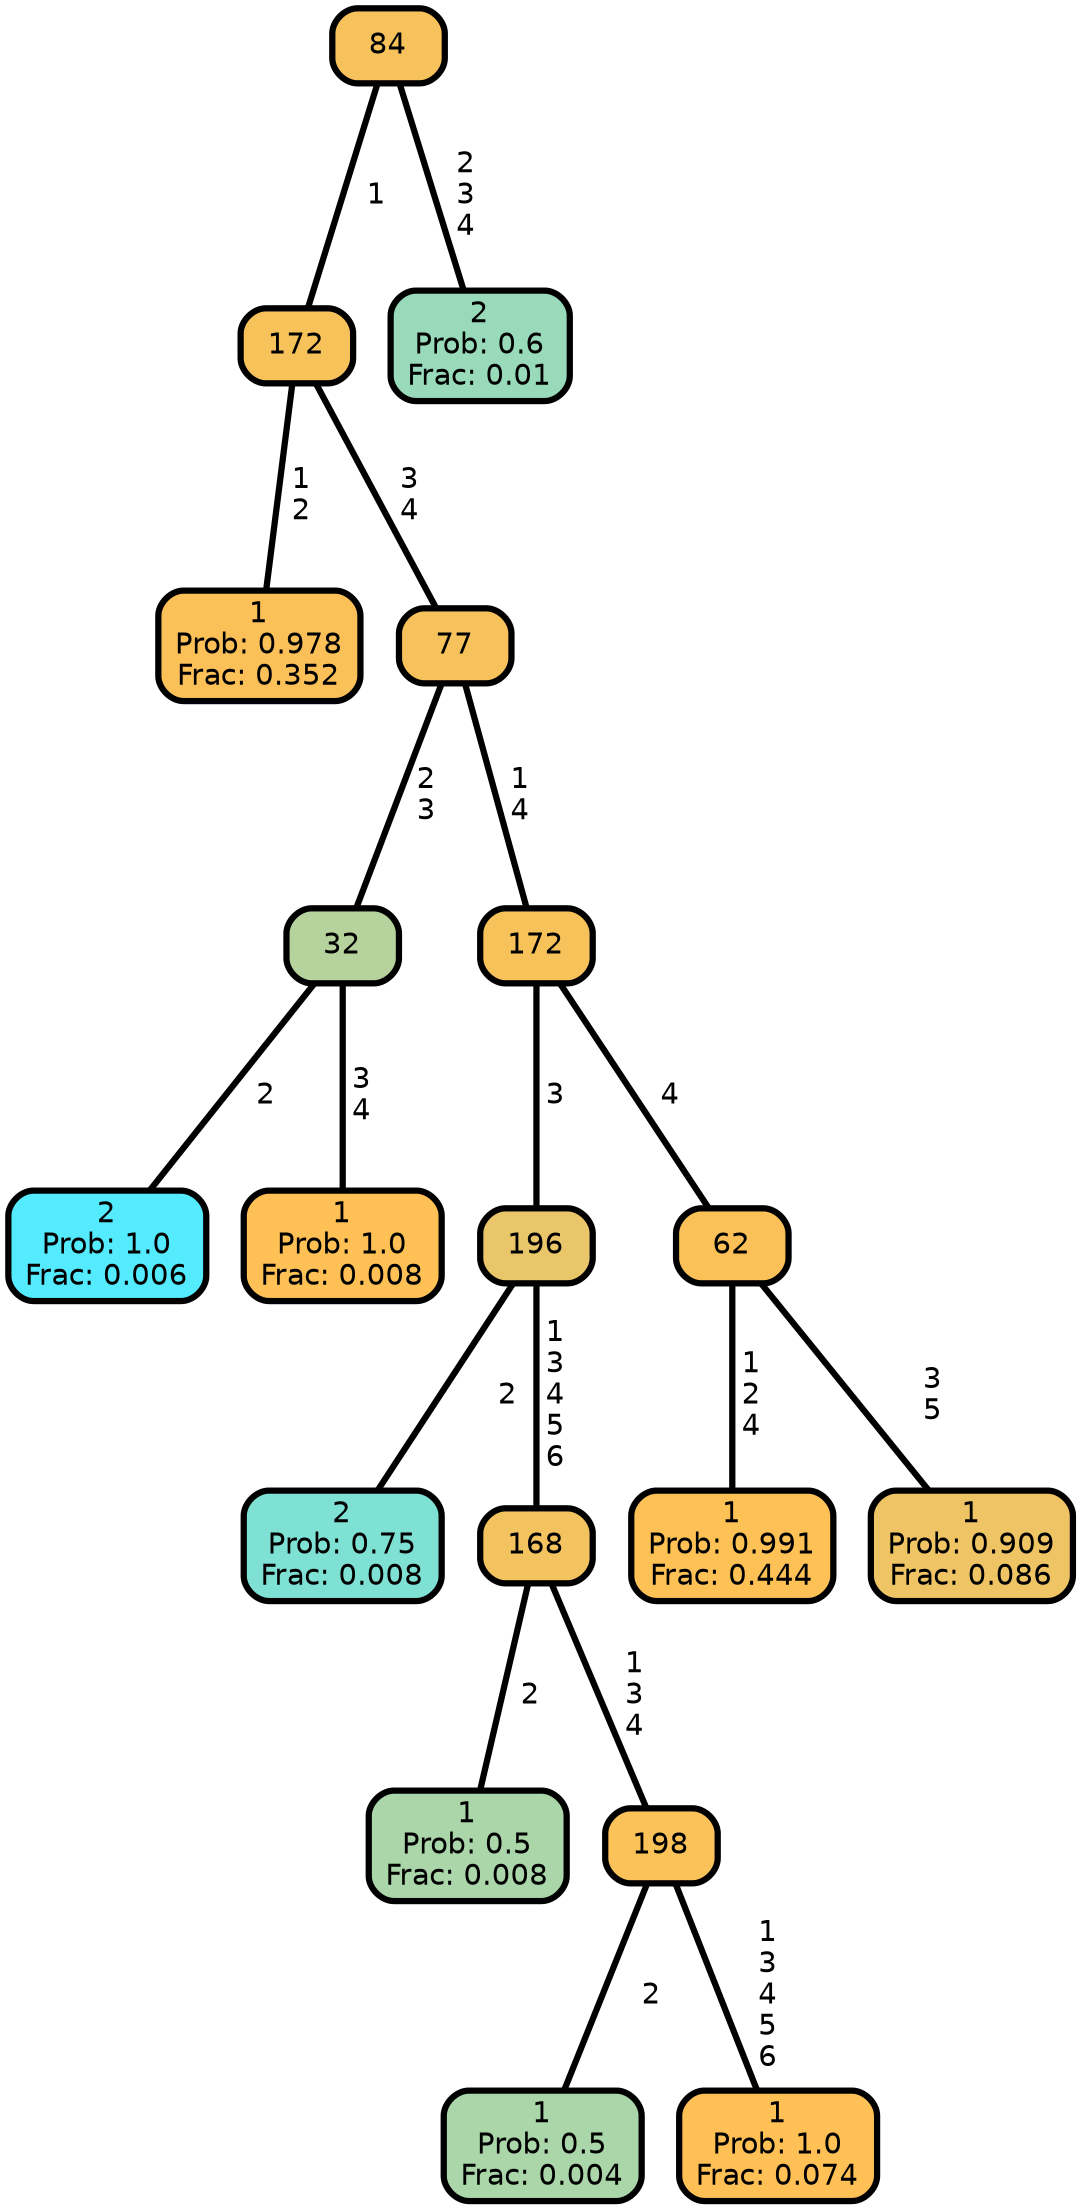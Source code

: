 graph Tree {
node [shape=box, style="filled, rounded",color="black",penwidth="3",fontcolor="black",                 fontname=helvetica] ;
graph [ranksep="0 equally", splines=straight,                 bgcolor=transparent, dpi=200] ;
edge [fontname=helvetica, color=black] ;
0 [label="1
Prob: 0.978
Frac: 0.352", fillcolor="#fbc158"] ;
1 [label="172", fillcolor="#f8c25b"] ;
2 [label="2
Prob: 1.0
Frac: 0.006", fillcolor="#55ebff"] ;
3 [label="32", fillcolor="#b6d39d"] ;
4 [label="1
Prob: 1.0
Frac: 0.008", fillcolor="#ffc155"] ;
5 [label="77", fillcolor="#f7c25c"] ;
6 [label="2
Prob: 0.75
Frac: 0.008", fillcolor="#7fe0d4"] ;
7 [label="196", fillcolor="#e9c66a"] ;
8 [label="1
Prob: 0.5
Frac: 0.008", fillcolor="#aad6aa"] ;
9 [label="168", fillcolor="#f3c360"] ;
10 [label="1
Prob: 0.5
Frac: 0.004", fillcolor="#aad6aa"] ;
11 [label="198", fillcolor="#fac259"] ;
12 [label="1
Prob: 1.0
Frac: 0.074", fillcolor="#ffc155"] ;
13 [label="172", fillcolor="#f8c25b"] ;
14 [label="1
Prob: 0.991
Frac: 0.444", fillcolor="#fdc156"] ;
15 [label="62", fillcolor="#fbc158"] ;
16 [label="1
Prob: 0.909
Frac: 0.086", fillcolor="#efc464"] ;
17 [label="84", fillcolor="#f7c25c"] ;
18 [label="2
Prob: 0.6
Frac: 0.01", fillcolor="#99dabb"] ;
1 -- 0 [label=" 1\n 2",penwidth=3] ;
1 -- 5 [label=" 3\n 4",penwidth=3] ;
3 -- 2 [label=" 2",penwidth=3] ;
3 -- 4 [label=" 3\n 4",penwidth=3] ;
5 -- 3 [label=" 2\n 3",penwidth=3] ;
5 -- 13 [label=" 1\n 4",penwidth=3] ;
7 -- 6 [label=" 2",penwidth=3] ;
7 -- 9 [label=" 1\n 3\n 4\n 5\n 6",penwidth=3] ;
9 -- 8 [label=" 2",penwidth=3] ;
9 -- 11 [label=" 1\n 3\n 4",penwidth=3] ;
11 -- 10 [label=" 2",penwidth=3] ;
11 -- 12 [label=" 1\n 3\n 4\n 5\n 6",penwidth=3] ;
13 -- 7 [label=" 3",penwidth=3] ;
13 -- 15 [label=" 4",penwidth=3] ;
15 -- 14 [label=" 1\n 2\n 4",penwidth=3] ;
15 -- 16 [label=" 3\n 5",penwidth=3] ;
17 -- 1 [label=" 1",penwidth=3] ;
17 -- 18 [label=" 2\n 3\n 4",penwidth=3] ;
{rank = same;}}